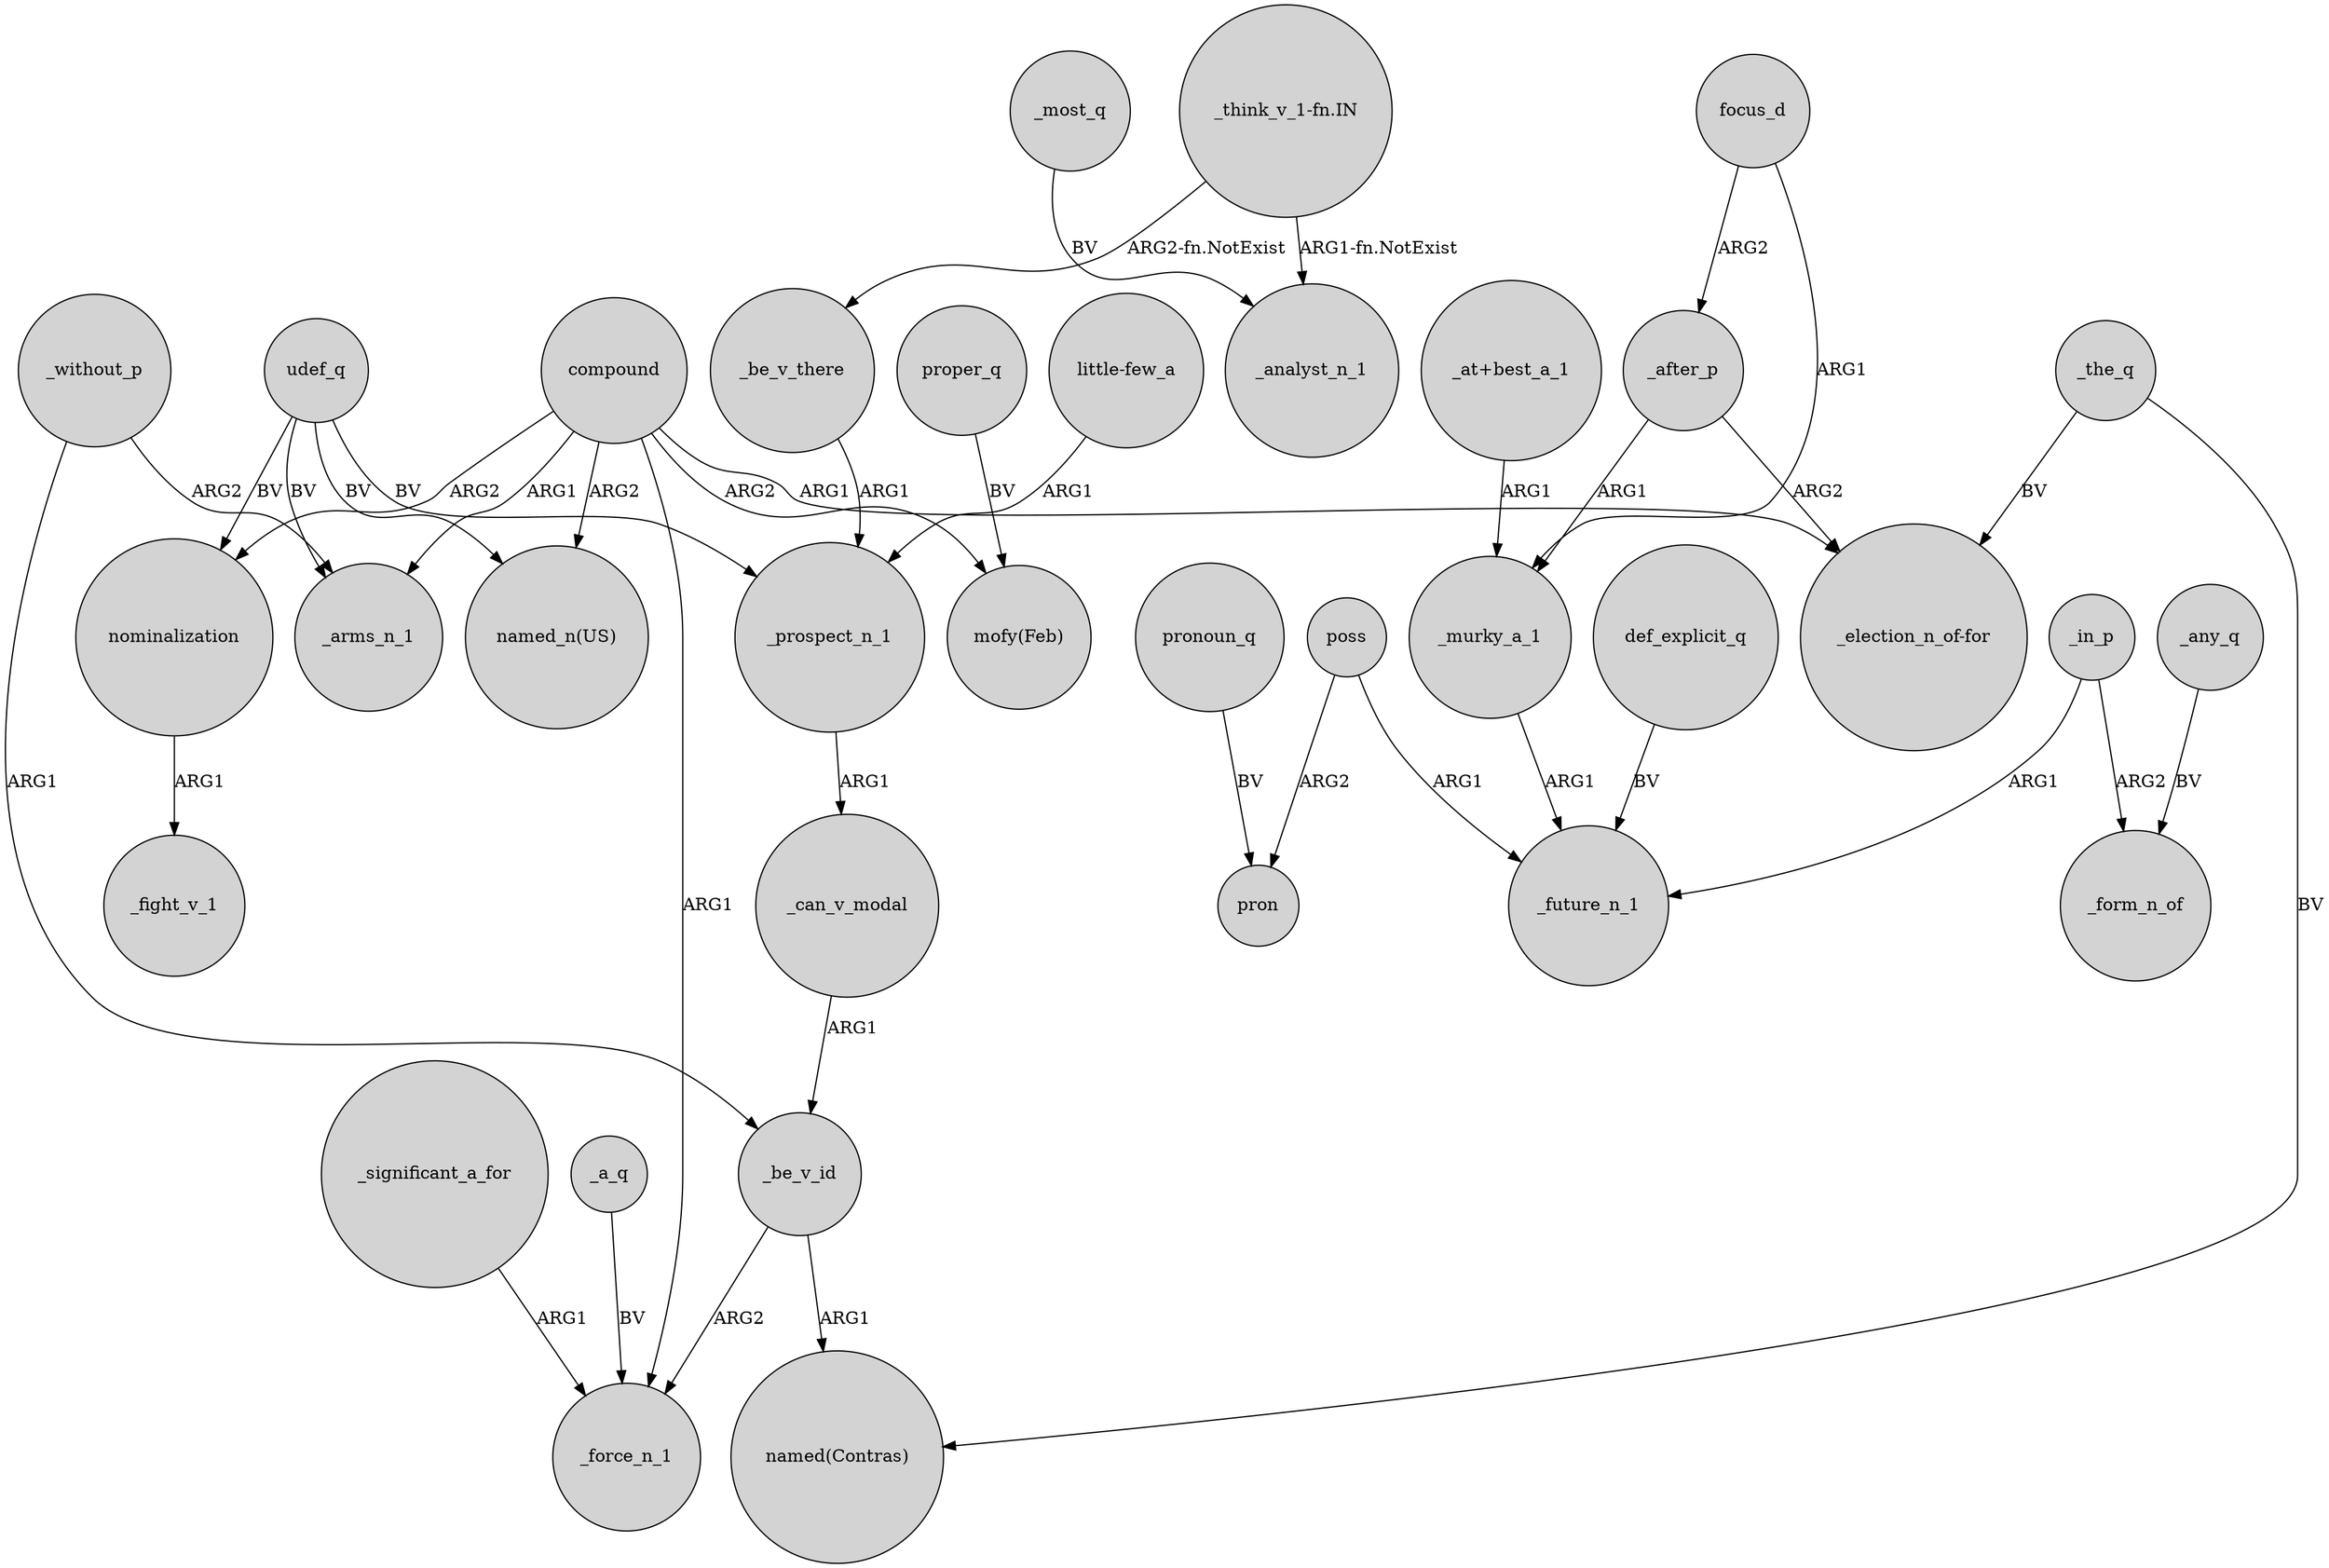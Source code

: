 digraph {
	node [shape=circle style=filled]
	_a_q -> _force_n_1 [label=BV]
	udef_q -> "named_n(US)" [label=BV]
	focus_d -> _after_p [label=ARG2]
	poss -> pron [label=ARG2]
	compound -> _arms_n_1 [label=ARG1]
	"little-few_a" -> _prospect_n_1 [label=ARG1]
	compound -> _force_n_1 [label=ARG1]
	nominalization -> _fight_v_1 [label=ARG1]
	"_think_v_1-fn.IN" -> _be_v_there [label="ARG2-fn.NotExist"]
	_significant_a_for -> _force_n_1 [label=ARG1]
	poss -> _future_n_1 [label=ARG1]
	compound -> nominalization [label=ARG2]
	_the_q -> "_election_n_of-for" [label=BV]
	_be_v_id -> "named(Contras)" [label=ARG1]
	_after_p -> "_election_n_of-for" [label=ARG2]
	udef_q -> _arms_n_1 [label=BV]
	compound -> "named_n(US)" [label=ARG2]
	pronoun_q -> pron [label=BV]
	def_explicit_q -> _future_n_1 [label=BV]
	_after_p -> _murky_a_1 [label=ARG1]
	_without_p -> _arms_n_1 [label=ARG2]
	_in_p -> _future_n_1 [label=ARG1]
	proper_q -> "mofy(Feb)" [label=BV]
	_in_p -> _form_n_of [label=ARG2]
	focus_d -> _murky_a_1 [label=ARG1]
	_be_v_id -> _force_n_1 [label=ARG2]
	udef_q -> nominalization [label=BV]
	_prospect_n_1 -> _can_v_modal [label=ARG1]
	_without_p -> _be_v_id [label=ARG1]
	_any_q -> _form_n_of [label=BV]
	compound -> "_election_n_of-for" [label=ARG1]
	_be_v_there -> _prospect_n_1 [label=ARG1]
	_the_q -> "named(Contras)" [label=BV]
	_murky_a_1 -> _future_n_1 [label=ARG1]
	"_at+best_a_1" -> _murky_a_1 [label=ARG1]
	udef_q -> _prospect_n_1 [label=BV]
	_most_q -> _analyst_n_1 [label=BV]
	"_think_v_1-fn.IN" -> _analyst_n_1 [label="ARG1-fn.NotExist"]
	compound -> "mofy(Feb)" [label=ARG2]
	_can_v_modal -> _be_v_id [label=ARG1]
}
